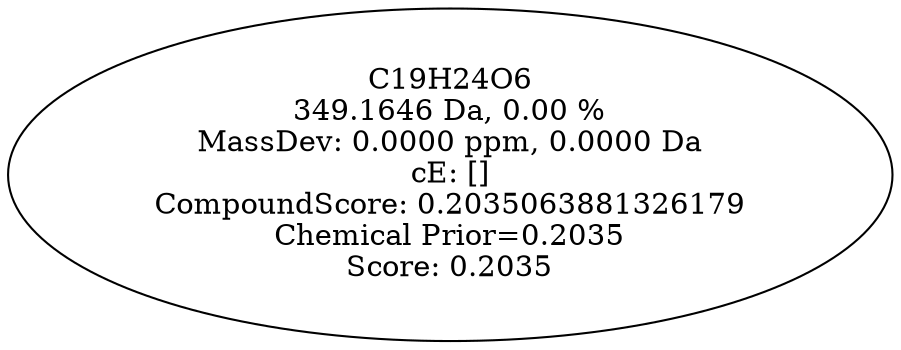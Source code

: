 strict digraph {
v1 [label="C19H24O6\n349.1646 Da, 0.00 %\nMassDev: 0.0000 ppm, 0.0000 Da\ncE: []\nCompoundScore: 0.2035063881326179\nChemical Prior=0.2035\nScore: 0.2035"];
}